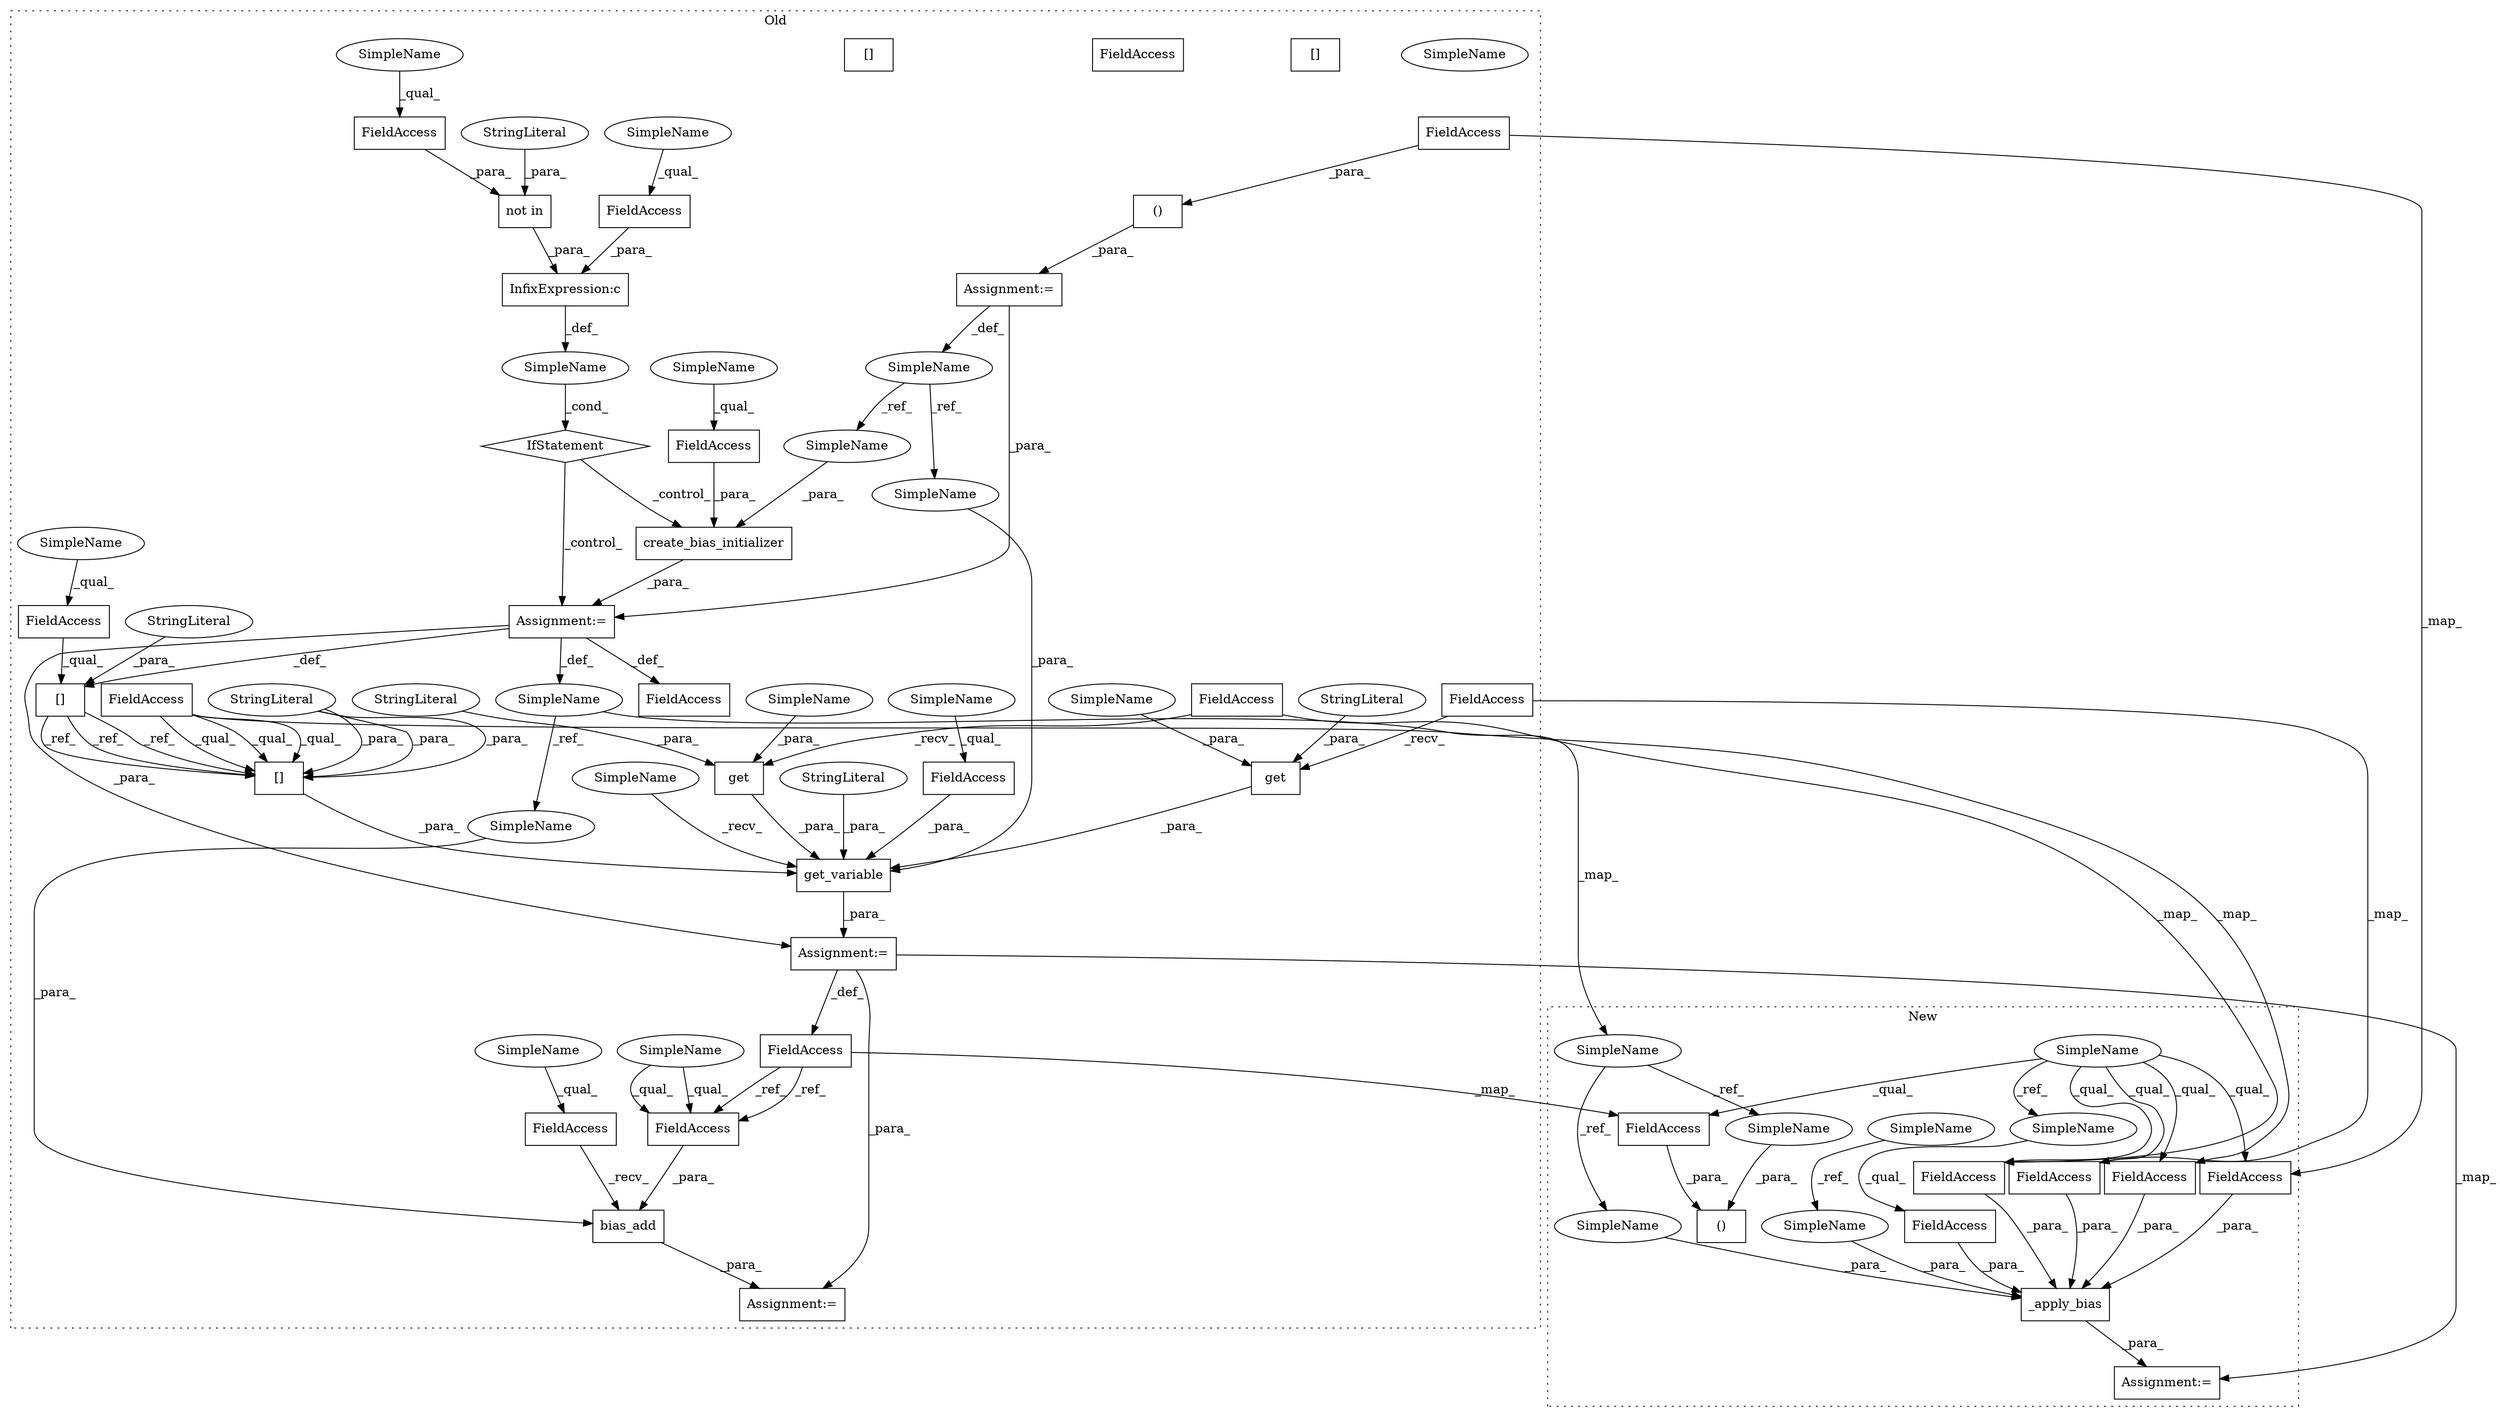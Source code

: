 digraph G {
subgraph cluster0 {
1 [label="SimpleName" a="42" s="42345" l="10" shape="ellipse"];
3 [label="get_variable" a="32" s="42356,42486" l="13,1" shape="box"];
4 [label="()" a="106" s="41215" l="45" shape="box"];
5 [label="[]" a="2" s="41740,41762" l="19,1" shape="box"];
6 [label="bias_add" a="32" s="42517,42559" l="9,1" shape="box"];
7 [label="[]" a="2" s="42397,42419" l="19,1" shape="box"];
8 [label="FieldAccess" a="22" s="42503" l="13" shape="box"];
9 [label="SimpleName" a="42" s="41199" l="10" shape="ellipse"];
10 [label="create_bias_initializer" a="32" s="41764,41811" l="24,1" shape="box"];
11 [label="InfixExpression:c" a="27" s="41712" l="4" shape="box"];
12 [label="not in" a="108" s="41682" l="29" shape="box"];
13 [label="FieldAccess" a="22" s="41799" l="12" shape="box"];
15 [label="FieldAccess" a="22" s="42384" l="12" shape="box"];
17 [label="StringLiteral" a="45" s="41682" l="3" shape="ellipse"];
18 [label="StringLiteral" a="45" s="41759" l="3" shape="ellipse"];
19 [label="StringLiteral" a="45" s="42416" l="3" shape="ellipse"];
20 [label="StringLiteral" a="45" s="42369" l="3" shape="ellipse"];
21 [label="FieldAccess" a="22" s="41740" l="18" shape="box"];
23 [label="FieldAccess" a="22" s="41693" l="18" shape="box"];
24 [label="FieldAccess" a="22" s="41716" l="14" shape="box"];
25 [label="FieldAccess" a="22" s="42534" l="7" shape="box"];
26 [label="FieldAccess" a="22" s="41824" l="10" shape="box"];
27 [label="SimpleName" a="42" s="" l="" shape="ellipse"];
28 [label="IfStatement" a="25" s="41673,41730" l="4,2" shape="diamond"];
29 [label="get" a="32" s="42473,42485" l="4,1" shape="box"];
30 [label="get" a="32" s="42440,42452" l="4,1" shape="box"];
31 [label="StringLiteral" a="45" s="42444" l="3" shape="ellipse"];
32 [label="StringLiteral" a="45" s="42477" l="3" shape="ellipse"];
33 [label="Assignment:=" a="7" s="42502" l="1" shape="box"];
34 [label="Assignment:=" a="7" s="41209" l="6" shape="box"];
35 [label="Assignment:=" a="7" s="41763" l="1" shape="box"];
37 [label="SimpleName" a="42" s="42190" l="7" shape="ellipse"];
40 [label="FieldAccess" a="22" s="42454" l="18" shape="box"];
41 [label="FieldAccess" a="22" s="42397" l="18" shape="box"];
43 [label="FieldAccess" a="22" s="42421" l="18" shape="box"];
45 [label="FieldAccess" a="22" s="41239" l="21" shape="box"];
47 [label="FieldAccess" a="22" s="42337" l="7" shape="box"];
49 [label="Assignment:=" a="7" s="42344" l="1" shape="box"];
51 [label="SimpleName" a="42" s="42448" l="4" shape="ellipse"];
52 [label="SimpleName" a="42" s="42481" l="4" shape="ellipse"];
53 [label="SimpleName" a="42" s="42503" l="10" shape="ellipse"];
54 [label="SimpleName" a="42" s="42345" l="10" shape="ellipse"];
55 [label="[]" a="2" s="42397,42419" l="19,1" shape="box"];
56 [label="SimpleName" a="42" s="41788" l="10" shape="ellipse"];
57 [label="SimpleName" a="42" s="42373" l="10" shape="ellipse"];
58 [label="SimpleName" a="42" s="42526" l="7" shape="ellipse"];
60 [label="[]" a="2" s="42397,42419" l="19,1" shape="box"];
64 [label="SimpleName" a="42" s="41799" l="6" shape="ellipse"];
65 [label="SimpleName" a="42" s="42384" l="6" shape="ellipse"];
66 [label="FieldAccess" a="22" s="42534" l="7" shape="box"];
67 [label="SimpleName" a="42" s="41740" l="4" shape="ellipse"];
68 [label="SimpleName" a="42" s="41716" l="4" shape="ellipse"];
69 [label="SimpleName" a="42" s="41693" l="4" shape="ellipse"];
70 [label="SimpleName" a="42" s="42534" l="4" shape="ellipse"];
label = "Old";
style="dotted";
}
subgraph cluster1 {
2 [label="_apply_bias" a="32" s="40800,40943" l="12,1" shape="box"];
14 [label="SimpleName" a="42" s="39153" l="6" shape="ellipse"];
16 [label="FieldAccess" a="22" s="40827" l="19" shape="box"];
22 [label="SimpleName" a="42" s="39054" l="4" shape="ellipse"];
36 [label="SimpleName" a="42" s="40617" l="7" shape="ellipse"];
38 [label="()" a="106" s="40771" l="27" shape="box"];
39 [label="FieldAccess" a="22" s="40925" l="18" shape="box"];
42 [label="FieldAccess" a="22" s="40887" l="18" shape="box"];
44 [label="FieldAccess" a="22" s="40906" l="18" shape="box"];
46 [label="FieldAccess" a="22" s="40865" l="21" shape="box"];
48 [label="FieldAccess" a="22" s="40771" l="7" shape="box"];
50 [label="Assignment:=" a="7" s="40798" l="2" shape="box"];
59 [label="SimpleName" a="42" s="40812" l="6" shape="ellipse"];
61 [label="SimpleName" a="42" s="40827" l="4" shape="ellipse"];
62 [label="SimpleName" a="42" s="40791" l="7" shape="ellipse"];
63 [label="SimpleName" a="42" s="40819" l="7" shape="ellipse"];
label = "New";
style="dotted";
}
2 -> 50 [label="_para_"];
3 -> 49 [label="_para_"];
4 -> 34 [label="_para_"];
5 -> 60 [label="_ref_"];
5 -> 60 [label="_ref_"];
5 -> 60 [label="_ref_"];
6 -> 33 [label="_para_"];
8 -> 6 [label="_recv_"];
9 -> 56 [label="_ref_"];
9 -> 57 [label="_ref_"];
10 -> 35 [label="_para_"];
11 -> 27 [label="_def_"];
12 -> 11 [label="_para_"];
13 -> 10 [label="_para_"];
14 -> 59 [label="_ref_"];
15 -> 3 [label="_para_"];
16 -> 2 [label="_para_"];
17 -> 12 [label="_para_"];
18 -> 5 [label="_para_"];
19 -> 60 [label="_para_"];
19 -> 60 [label="_para_"];
19 -> 60 [label="_para_"];
20 -> 3 [label="_para_"];
21 -> 5 [label="_qual_"];
22 -> 48 [label="_qual_"];
22 -> 61 [label="_ref_"];
22 -> 44 [label="_qual_"];
22 -> 39 [label="_qual_"];
22 -> 46 [label="_qual_"];
22 -> 42 [label="_qual_"];
23 -> 12 [label="_para_"];
24 -> 11 [label="_para_"];
27 -> 28 [label="_cond_"];
28 -> 35 [label="_control_"];
28 -> 10 [label="_control_"];
29 -> 3 [label="_para_"];
30 -> 3 [label="_para_"];
31 -> 30 [label="_para_"];
32 -> 29 [label="_para_"];
34 -> 9 [label="_def_"];
34 -> 35 [label="_para_"];
35 -> 5 [label="_def_"];
35 -> 37 [label="_def_"];
35 -> 49 [label="_para_"];
35 -> 26 [label="_def_"];
36 -> 62 [label="_ref_"];
36 -> 63 [label="_ref_"];
37 -> 36 [label="_map_"];
37 -> 58 [label="_ref_"];
39 -> 2 [label="_para_"];
40 -> 29 [label="_recv_"];
40 -> 39 [label="_map_"];
41 -> 60 [label="_qual_"];
41 -> 60 [label="_qual_"];
41 -> 42 [label="_map_"];
41 -> 60 [label="_qual_"];
42 -> 2 [label="_para_"];
43 -> 30 [label="_recv_"];
43 -> 44 [label="_map_"];
44 -> 2 [label="_para_"];
45 -> 4 [label="_para_"];
45 -> 46 [label="_map_"];
46 -> 2 [label="_para_"];
47 -> 66 [label="_ref_"];
47 -> 48 [label="_map_"];
47 -> 66 [label="_ref_"];
48 -> 38 [label="_para_"];
49 -> 33 [label="_para_"];
49 -> 50 [label="_map_"];
49 -> 47 [label="_def_"];
51 -> 30 [label="_para_"];
52 -> 29 [label="_para_"];
53 -> 8 [label="_qual_"];
54 -> 3 [label="_recv_"];
56 -> 10 [label="_para_"];
57 -> 3 [label="_para_"];
58 -> 6 [label="_para_"];
59 -> 2 [label="_para_"];
60 -> 3 [label="_para_"];
61 -> 16 [label="_qual_"];
62 -> 38 [label="_para_"];
63 -> 2 [label="_para_"];
64 -> 13 [label="_qual_"];
65 -> 15 [label="_qual_"];
66 -> 6 [label="_para_"];
67 -> 21 [label="_qual_"];
68 -> 24 [label="_qual_"];
69 -> 23 [label="_qual_"];
70 -> 66 [label="_qual_"];
70 -> 66 [label="_qual_"];
}